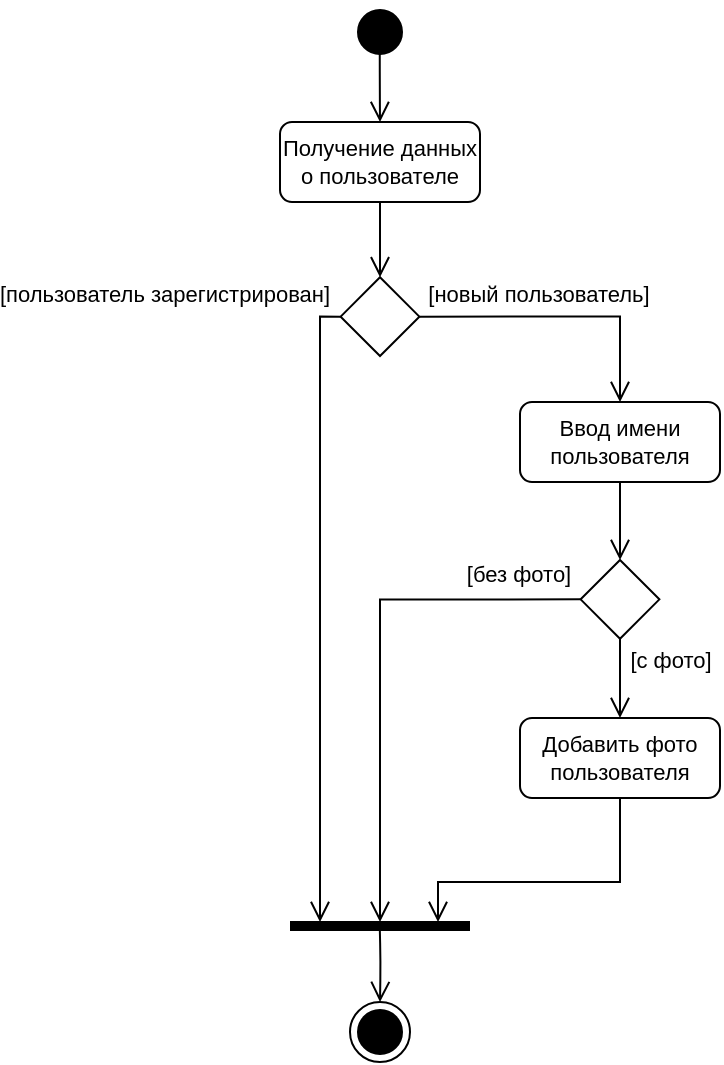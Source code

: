<mxfile version="13.7.9" type="device"><diagram id="4MWhgz0JwAXyTxP1Umiz" name="Page-1"><mxGraphModel dx="946" dy="672" grid="1" gridSize="10" guides="1" tooltips="1" connect="1" arrows="1" fold="1" page="1" pageScale="1" pageWidth="413" pageHeight="583" math="0" shadow="0"><root><mxCell id="0"/><mxCell id="1" parent="0"/><mxCell id="dHxiYGPjgZ3ol141DWNl-1" value="" style="ellipse;html=1;shape=endState;fillColor=#000000;labelBackgroundColor=none;fontSize=14;fontColor=#000000;" vertex="1" parent="1"><mxGeometry x="185" y="527" width="30" height="30" as="geometry"/></mxCell><mxCell id="dHxiYGPjgZ3ol141DWNl-2" value="" style="ellipse;html=1;shape=startState;fillColor=#000000;labelBackgroundColor=none;fontSize=14;fontColor=#000000;" vertex="1" parent="1"><mxGeometry x="185" y="27" width="30" height="30" as="geometry"/></mxCell><mxCell id="dHxiYGPjgZ3ol141DWNl-3" value="" style="edgeStyle=orthogonalEdgeStyle;html=1;verticalAlign=bottom;endArrow=open;endSize=8;fontSize=14;fontColor=#000000;exitX=0.496;exitY=0.802;exitDx=0;exitDy=0;exitPerimeter=0;" edge="1" parent="1" source="dHxiYGPjgZ3ol141DWNl-2"><mxGeometry relative="1" as="geometry"><mxPoint x="200" y="87" as="targetPoint"/></mxGeometry></mxCell><mxCell id="dHxiYGPjgZ3ol141DWNl-4" value="Получение данных о пользователе" style="rounded=1;whiteSpace=wrap;html=1;labelBackgroundColor=none;strokeColor=#000000;fontSize=11;fontColor=#000000;" vertex="1" parent="1"><mxGeometry x="150" y="87" width="100" height="40" as="geometry"/></mxCell><mxCell id="dHxiYGPjgZ3ol141DWNl-5" value="" style="edgeStyle=orthogonalEdgeStyle;html=1;verticalAlign=bottom;endArrow=open;endSize=8;fontSize=14;fontColor=#000000;exitX=0.5;exitY=1;exitDx=0;exitDy=0;entryX=0.5;entryY=0;entryDx=0;entryDy=0;" edge="1" parent="1" source="dHxiYGPjgZ3ol141DWNl-4" target="dHxiYGPjgZ3ol141DWNl-10"><mxGeometry relative="1" as="geometry"><mxPoint x="200" y="165" as="targetPoint"/><mxPoint x="200.0" y="135" as="sourcePoint"/><Array as="points"/></mxGeometry></mxCell><mxCell id="dHxiYGPjgZ3ol141DWNl-6" value="" style="line;strokeWidth=5;fillColor=none;align=left;verticalAlign=middle;spacingTop=-1;spacingLeft=3;spacingRight=3;rotatable=0;labelPosition=right;points=[];portConstraint=eastwest;labelBackgroundColor=none;fontSize=14;fontColor=#000000;" vertex="1" parent="1"><mxGeometry x="155" y="479" width="90" height="20" as="geometry"/></mxCell><mxCell id="dHxiYGPjgZ3ol141DWNl-7" value="" style="edgeStyle=orthogonalEdgeStyle;html=1;verticalAlign=bottom;endArrow=open;endSize=8;fontSize=14;fontColor=#000000;exitX=0.5;exitY=1;exitDx=0;exitDy=0;entryX=0.5;entryY=0;entryDx=0;entryDy=0;" edge="1" parent="1" target="dHxiYGPjgZ3ol141DWNl-1"><mxGeometry relative="1" as="geometry"><mxPoint x="199.83" y="525.0" as="targetPoint"/><mxPoint x="199.83" y="487" as="sourcePoint"/><Array as="points"/></mxGeometry></mxCell><mxCell id="dHxiYGPjgZ3ol141DWNl-10" value="" style="rhombus;whiteSpace=wrap;html=1;labelBackgroundColor=#FFFFFF;fillColor=#ffffff;fontSize=11;" vertex="1" parent="1"><mxGeometry x="180.32" y="164.63" width="39.37" height="39.37" as="geometry"/></mxCell><mxCell id="dHxiYGPjgZ3ol141DWNl-11" style="edgeStyle=orthogonalEdgeStyle;rounded=0;orthogonalLoop=1;jettySize=auto;html=1;exitX=0.5;exitY=1;exitDx=0;exitDy=0;entryX=0.5;entryY=0;entryDx=0;entryDy=0;startArrow=none;startFill=0;endArrow=open;endFill=0;endSize=8;fontSize=11;" edge="1" parent="1" source="dHxiYGPjgZ3ol141DWNl-12" target="dHxiYGPjgZ3ol141DWNl-22"><mxGeometry relative="1" as="geometry"><mxPoint x="320" y="307" as="targetPoint"/></mxGeometry></mxCell><mxCell id="dHxiYGPjgZ3ol141DWNl-12" value="&lt;font style=&quot;font-size: 11px&quot;&gt;Ввод имени пользователя&lt;/font&gt;" style="rounded=1;whiteSpace=wrap;html=1;labelBackgroundColor=none;strokeColor=#000000;fontSize=11;fontColor=#000000;" vertex="1" parent="1"><mxGeometry x="270" y="227" width="100" height="40" as="geometry"/></mxCell><mxCell id="dHxiYGPjgZ3ol141DWNl-13" style="edgeStyle=orthogonalEdgeStyle;rounded=0;orthogonalLoop=1;jettySize=auto;html=1;exitX=1;exitY=0.5;exitDx=0;exitDy=0;startArrow=none;startFill=0;endArrow=open;endFill=0;endSize=8;fontSize=11;" edge="1" parent="1" source="dHxiYGPjgZ3ol141DWNl-10" target="dHxiYGPjgZ3ol141DWNl-12"><mxGeometry relative="1" as="geometry"><mxPoint x="329" y="287" as="targetPoint"/><mxPoint x="219.69" y="184.315" as="sourcePoint"/></mxGeometry></mxCell><mxCell id="dHxiYGPjgZ3ol141DWNl-14" value="[новый пользователь]" style="edgeLabel;html=1;align=center;verticalAlign=middle;resizable=0;points=[];fontSize=11;" vertex="1" connectable="0" parent="dHxiYGPjgZ3ol141DWNl-13"><mxGeometry x="-0.28" relative="1" as="geometry"><mxPoint x="7.31" y="-11.31" as="offset"/></mxGeometry></mxCell><mxCell id="dHxiYGPjgZ3ol141DWNl-15" style="edgeStyle=orthogonalEdgeStyle;rounded=0;orthogonalLoop=1;jettySize=auto;html=1;exitX=0.5;exitY=1;exitDx=0;exitDy=0;startArrow=none;startFill=0;endArrow=open;endFill=0;endSize=8;fontSize=11;" edge="1" parent="1" source="dHxiYGPjgZ3ol141DWNl-16"><mxGeometry relative="1" as="geometry"><mxPoint x="229" y="487" as="targetPoint"/><Array as="points"><mxPoint x="320" y="467"/><mxPoint x="229" y="467"/></Array></mxGeometry></mxCell><mxCell id="dHxiYGPjgZ3ol141DWNl-16" value="Добавить фото пользователя" style="rounded=1;whiteSpace=wrap;html=1;labelBackgroundColor=none;strokeColor=#000000;fontSize=11;fontColor=#000000;" vertex="1" parent="1"><mxGeometry x="270" y="385" width="100" height="40" as="geometry"/></mxCell><mxCell id="dHxiYGPjgZ3ol141DWNl-17" style="edgeStyle=orthogonalEdgeStyle;rounded=0;orthogonalLoop=1;jettySize=auto;html=1;exitX=0;exitY=0.5;exitDx=0;exitDy=0;startArrow=none;startFill=0;endArrow=open;endFill=0;endSize=8;fontSize=11;" edge="1" parent="1" source="dHxiYGPjgZ3ol141DWNl-10"><mxGeometry relative="1" as="geometry"><mxPoint x="170" y="487" as="targetPoint"/><Array as="points"><mxPoint x="170" y="184"/></Array><mxPoint x="169.69" y="312" as="sourcePoint"/></mxGeometry></mxCell><mxCell id="dHxiYGPjgZ3ol141DWNl-21" value="[пользователь зарегистрирован]" style="edgeLabel;html=1;align=center;verticalAlign=middle;resizable=0;points=[];" vertex="1" connectable="0" parent="dHxiYGPjgZ3ol141DWNl-17"><mxGeometry x="-0.674" y="2" relative="1" as="geometry"><mxPoint x="-80" y="-51.98" as="offset"/></mxGeometry></mxCell><mxCell id="dHxiYGPjgZ3ol141DWNl-19" style="edgeStyle=orthogonalEdgeStyle;rounded=0;orthogonalLoop=1;jettySize=auto;html=1;exitX=0.5;exitY=1;exitDx=0;exitDy=0;entryX=0.5;entryY=0;entryDx=0;entryDy=0;startArrow=none;startFill=0;endArrow=open;endFill=0;endSize=8;fontSize=11;" edge="1" parent="1" source="dHxiYGPjgZ3ol141DWNl-22" target="dHxiYGPjgZ3ol141DWNl-16"><mxGeometry relative="1" as="geometry"><mxPoint x="320" y="347" as="sourcePoint"/></mxGeometry></mxCell><mxCell id="dHxiYGPjgZ3ol141DWNl-23" value="[с фото]" style="edgeLabel;html=1;align=center;verticalAlign=middle;resizable=0;points=[];" vertex="1" connectable="0" parent="dHxiYGPjgZ3ol141DWNl-19"><mxGeometry x="-0.464" y="1" relative="1" as="geometry"><mxPoint x="24" as="offset"/></mxGeometry></mxCell><mxCell id="dHxiYGPjgZ3ol141DWNl-24" style="edgeStyle=orthogonalEdgeStyle;rounded=0;orthogonalLoop=1;jettySize=auto;html=1;exitX=0;exitY=0.5;exitDx=0;exitDy=0;endArrow=open;endFill=0;jumpSize=6;endSize=8;" edge="1" parent="1" source="dHxiYGPjgZ3ol141DWNl-22"><mxGeometry relative="1" as="geometry"><mxPoint x="300.32" y="322.685" as="sourcePoint"/><mxPoint x="200" y="487" as="targetPoint"/><Array as="points"><mxPoint x="200" y="326"/></Array></mxGeometry></mxCell><mxCell id="dHxiYGPjgZ3ol141DWNl-25" value="[без фото]" style="edgeLabel;html=1;align=center;verticalAlign=middle;resizable=0;points=[];" vertex="1" connectable="0" parent="dHxiYGPjgZ3ol141DWNl-24"><mxGeometry x="-0.722" y="-3" relative="1" as="geometry"><mxPoint x="5" y="-9.69" as="offset"/></mxGeometry></mxCell><mxCell id="dHxiYGPjgZ3ol141DWNl-22" value="" style="rhombus;whiteSpace=wrap;html=1;labelBackgroundColor=#FFFFFF;fillColor=#ffffff;fontSize=11;" vertex="1" parent="1"><mxGeometry x="300.32" y="306" width="39.37" height="39.37" as="geometry"/></mxCell></root></mxGraphModel></diagram></mxfile>